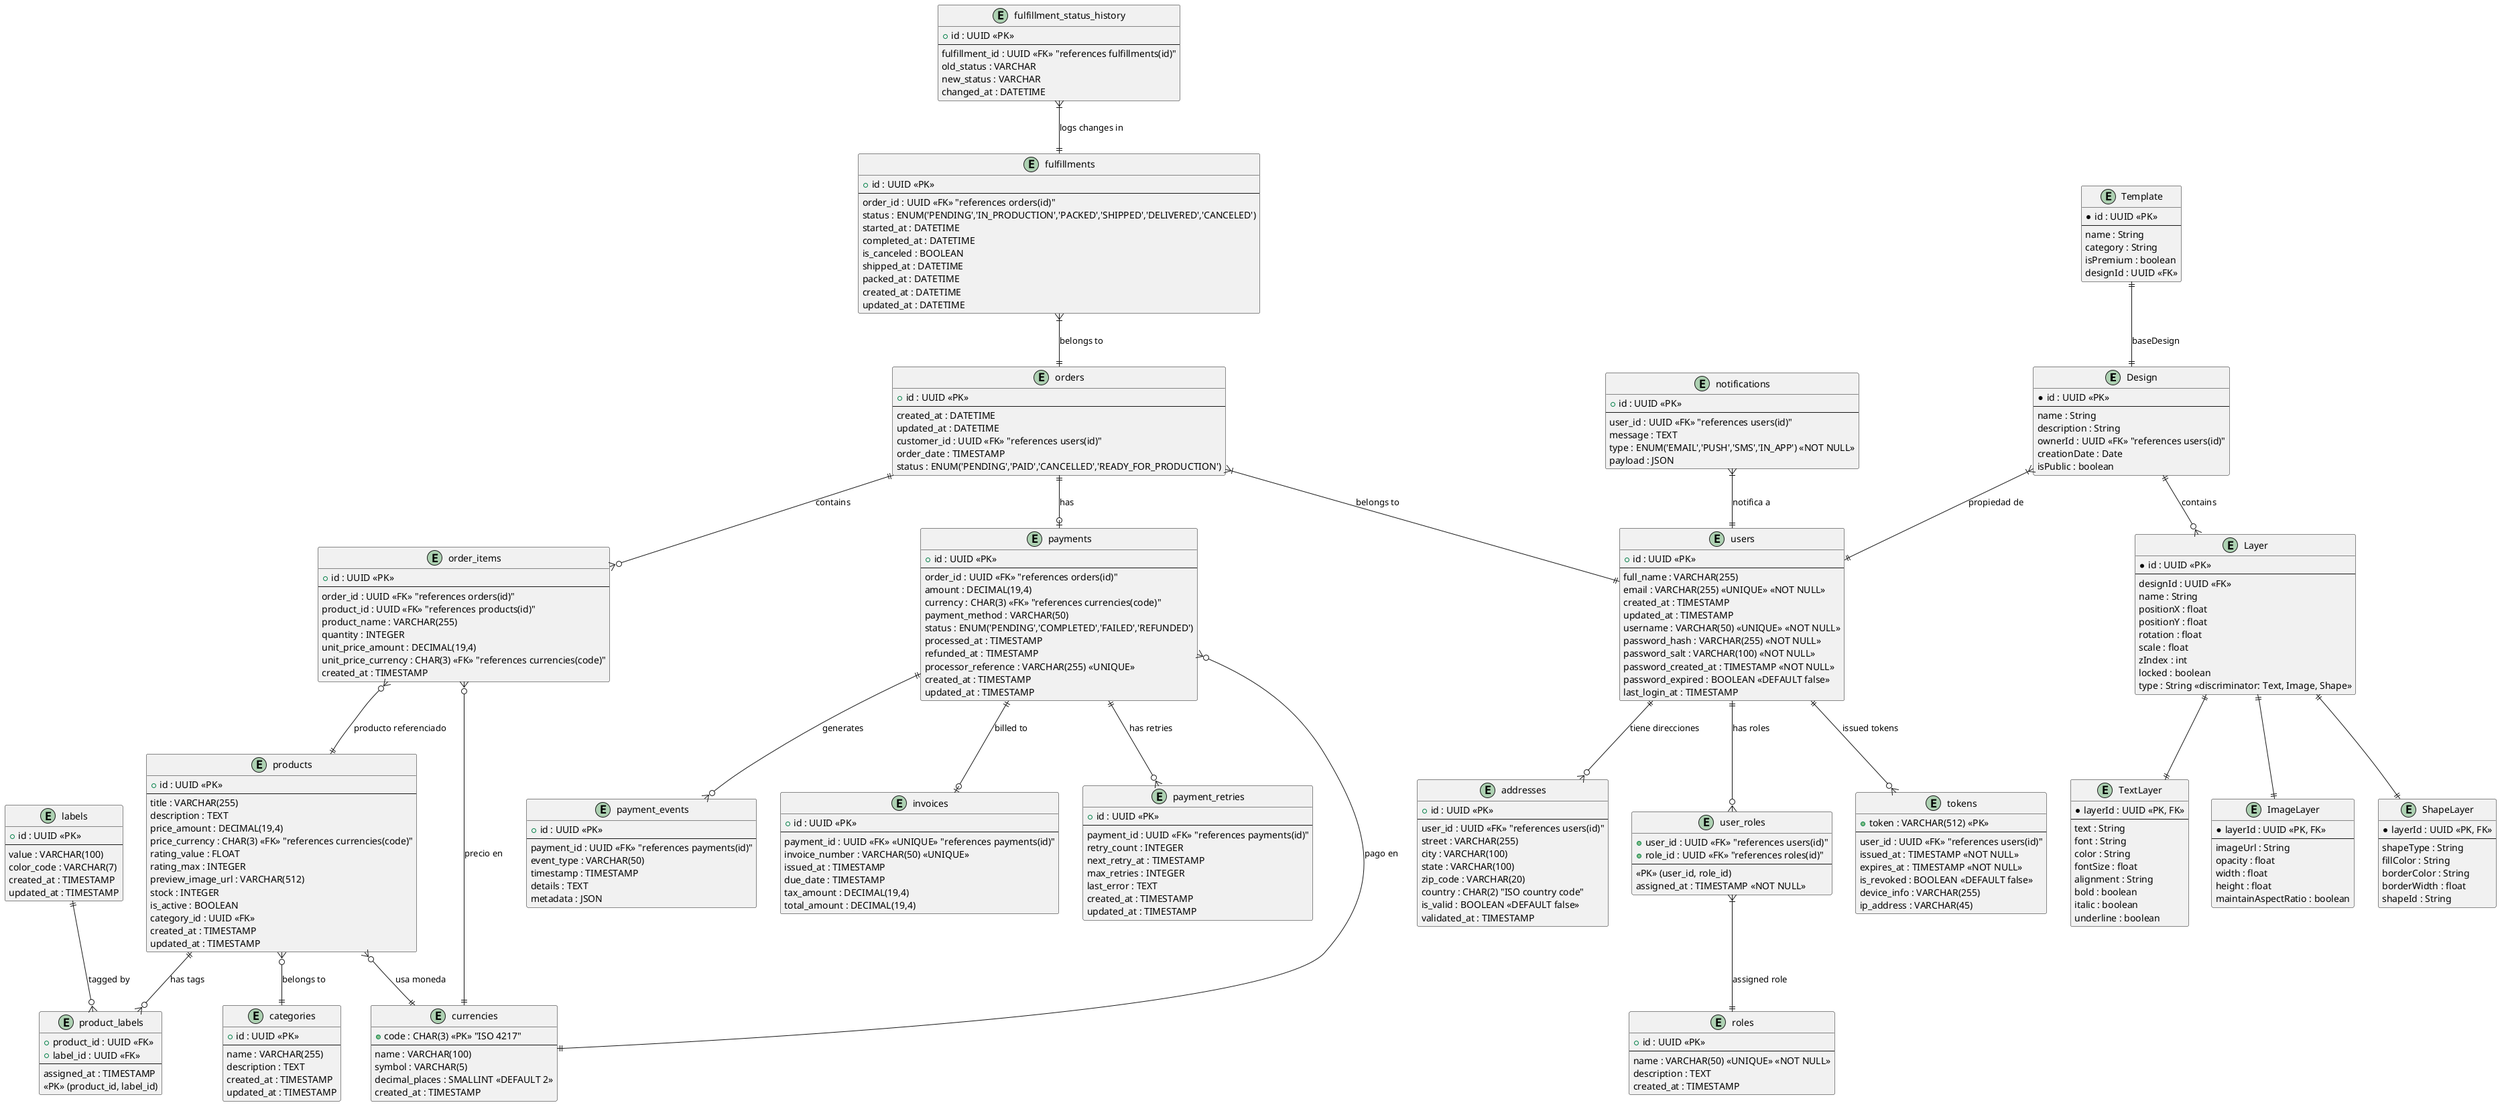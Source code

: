 @startuml

' =============================
' Design studio.puml
' =============================
entity "Design" {
  * id : UUID <<PK>>
  --
  name : String
  description : String
  ownerId : UUID <<FK>> "references users(id)"
  creationDate : Date
  isPublic : boolean
}

entity "Layer" {
  * id : UUID <<PK>>
  --
  designId : UUID <<FK>>
  name : String
  positionX : float
  positionY : float
  rotation : float
  scale : float
  zIndex : int
  locked : boolean
  type : String <<discriminator: Text, Image, Shape>>
}

entity "TextLayer" {
  * layerId : UUID <<PK, FK>>
  --
  text : String
  font : String
  color : String
  fontSize : float
  alignment : String
  bold : boolean
  italic : boolean
  underline : boolean
}

entity "ImageLayer" {
  * layerId : UUID <<PK, FK>>
  --
  imageUrl : String
  opacity : float
  width : float
  height : float
  maintainAspectRatio : boolean
}

entity "ShapeLayer" {
  * layerId : UUID <<PK, FK>>
  --
  shapeType : String
  fillColor : String
  borderColor : String
  borderWidth : float
  shapeId : String
}

entity "Template" {
  * id : UUID <<PK>>
  --
  name : String
  category : String
  isPremium : boolean
  designId : UUID <<FK>>
}


entity "users" {
  + id : UUID <<PK>>
  --
  full_name : VARCHAR(255)
  email : VARCHAR(255) <<UNIQUE>> <<NOT NULL>>
  created_at : TIMESTAMP
  updated_at : TIMESTAMP
  username : VARCHAR(50) <<UNIQUE>> <<NOT NULL>>
  password_hash : VARCHAR(255) <<NOT NULL>>
  password_salt : VARCHAR(100) <<NOT NULL>>
  password_created_at : TIMESTAMP <<NOT NULL>>
  password_expired : BOOLEAN <<DEFAULT false>>
  last_login_at : TIMESTAMP
}

' Relaciones
Design ||--o{ Layer : contains
Layer ||--|| TextLayer
Layer ||--|| ImageLayer
Layer ||--|| ShapeLayer
Template ||--|| Design : baseDesign
Design }|--|| users : "propiedad de"

' =============================
' Order Fulfillment.puml
' =============================

entity "fulfillments" {
  + id : UUID <<PK>>
  --
  order_id : UUID <<FK>> "references orders(id)"
  status : ENUM('PENDING','IN_PRODUCTION','PACKED','SHIPPED','DELIVERED','CANCELED')
  started_at : DATETIME
  completed_at : DATETIME
  is_canceled : BOOLEAN
  shipped_at : DATETIME
  packed_at : DATETIME
  created_at : DATETIME
  updated_at : DATETIME
}

entity "orders" {
  + id : UUID <<PK>>
  --
  created_at : DATETIME
  updated_at : DATETIME
  customer_id : UUID <<FK>> "references users(id)"
  order_date : TIMESTAMP
  status : ENUM('PENDING','PAID','CANCELLED','READY_FOR_PRODUCTION')
}

entity "fulfillment_status_history" {
  + id : UUID <<PK>>
  --
  fulfillment_id : UUID <<FK>> "references fulfillments(id)"
  old_status : VARCHAR
  new_status : VARCHAR
  changed_at : DATETIME
}

' Relationships
fulfillments }|--|| orders : "belongs to"
fulfillment_status_history }|--|| fulfillments : "logs changes in"

' =============================
' Order processing.puml
' =============================


entity "order_items" {
  + id : UUID <<PK>>
  --
  order_id : UUID <<FK>> "references orders(id)"
  product_id : UUID <<FK>> "references products(id)"
  product_name : VARCHAR(255)
  quantity : INTEGER
  unit_price_amount : DECIMAL(19,4)
  unit_price_currency : CHAR(3) <<FK>> "references currencies(code)"
  created_at : TIMESTAMP
}

entity "currencies" {
  + code : CHAR(3) <<PK>> "ISO 4217"
  --
  name : VARCHAR(100)
  symbol : VARCHAR(5)
  decimal_places : SMALLINT <<DEFAULT 2>>
  created_at : TIMESTAMP
}

entity "payments" {
  + id : UUID <<PK>>
  --
  order_id : UUID <<FK>> "references orders(id)"
  amount : DECIMAL(19,4)
  currency : CHAR(3) <<FK>> "references currencies(code)"
  payment_method : VARCHAR(50)
  status : ENUM('PENDING','COMPLETED','FAILED','REFUNDED')
  processed_at : TIMESTAMP
  refunded_at : TIMESTAMP
  processor_reference : VARCHAR(255) <<UNIQUE>>
  created_at : TIMESTAMP
  updated_at : TIMESTAMP
}

entity "products" {
  + id : UUID <<PK>>
  --
  title : VARCHAR(255)
  description : TEXT
  price_amount : DECIMAL(19,4)
  price_currency : CHAR(3) <<FK>> "references currencies(code)"
  rating_value : FLOAT
  rating_max : INTEGER
  preview_image_url : VARCHAR(512)
  stock : INTEGER
  is_active : BOOLEAN
  category_id : UUID <<FK>>
  created_at : TIMESTAMP
  updated_at : TIMESTAMP
}

' Relationships
orders }|--|| users : "belongs to"
orders ||--o{ order_items : "contains"
orders ||--o| payments : "has"
order_items }o--|| currencies : "precio en"
order_items }o--|| products : "producto referenciado"
payments }o--|| currencies : "pago en"

' =============================
' Payment Gateway.puml
' =============================

entity "payment_events" {
  + id : UUID <<PK>>
  --
  payment_id : UUID <<FK>> "references payments(id)"
  event_type : VARCHAR(50)
  timestamp : TIMESTAMP
  details : TEXT
  metadata : JSON
}

entity "invoices" {
  + id : UUID <<PK>>
  --
  payment_id : UUID <<FK>> <<UNIQUE>> "references payments(id)"
  invoice_number : VARCHAR(50) <<UNIQUE>>
  issued_at : TIMESTAMP
  due_date : TIMESTAMP
  tax_amount : DECIMAL(19,4)
  total_amount : DECIMAL(19,4)
}

entity "payment_retries" {
  + id : UUID <<PK>>
  --
  payment_id : UUID <<FK>> "references payments(id)"
  retry_count : INTEGER
  next_retry_at : TIMESTAMP
  max_retries : INTEGER
  last_error : TEXT
  created_at : TIMESTAMP
  updated_at : TIMESTAMP
}

' Relationships
payments ||--o{ payment_events : "generates"
payments ||--o| invoices : "billed to"
payments ||--o{ payment_retries : "has retries"

' =============================
' Product Catalog.puml
' =============================



entity "categories" {
  + id : UUID <<PK>>
  --
  name : VARCHAR(255)
  description : TEXT
  created_at : TIMESTAMP
  updated_at : TIMESTAMP
}

entity "labels" {
  + id : UUID <<PK>>
  --
  value : VARCHAR(100)
  color_code : VARCHAR(7)
  created_at : TIMESTAMP
  updated_at : TIMESTAMP
}

entity "product_labels" {
  + product_id : UUID <<FK>>
  + label_id : UUID <<FK>>
  --
  assigned_at : TIMESTAMP
  <<PK>> (product_id, label_id)
}

' Relationships
products }o--|| categories : belongs to
products ||--o{ product_labels : has tags
labels ||--o{ product_labels : tagged by
products }o--|| currencies : "usa moneda"

' =============================
' SharedKernel.puml
' =============================



entity "addresses" {
  + id : UUID <<PK>>
  --
  user_id : UUID <<FK>> "references users(id)"
  street : VARCHAR(255)
  city : VARCHAR(100)
  state : VARCHAR(100)
  zip_code : VARCHAR(20)
  country : CHAR(2) "ISO country code"
  is_valid : BOOLEAN <<DEFAULT false>>
  validated_at : TIMESTAMP
}

entity "notifications" {
  + id : UUID <<PK>>
  --
  user_id : UUID <<FK>> "references users(id)"
  message : TEXT
  type : ENUM('EMAIL','PUSH','SMS','IN_APP') <<NOT NULL>>
  payload : JSON
}

' Relationships
users ||--o{ addresses : "tiene direcciones"
notifications }|--|| users : "notifica a"

' =============================
' User Management.puml
' =============================

entity "roles" {
  + id : UUID <<PK>>
  --
  name : VARCHAR(50) <<UNIQUE>> <<NOT NULL>>
  description : TEXT
  created_at : TIMESTAMP
}

entity "user_roles" {
  + user_id : UUID <<FK>> "references users(id)"
  + role_id : UUID <<FK>> "references roles(id)"
  --
  <<PK>> (user_id, role_id)
  assigned_at : TIMESTAMP <<NOT NULL>>
}

entity "tokens" {
  + token : VARCHAR(512) <<PK>>
  --
  user_id : UUID <<FK>> "references users(id)"
  issued_at : TIMESTAMP <<NOT NULL>>
  expires_at : TIMESTAMP <<NOT NULL>>
  is_revoked : BOOLEAN <<DEFAULT false>>
  device_info : VARCHAR(255)
  ip_address : VARCHAR(45)
}

' Relationships
users ||--o{ user_roles : "has roles"
user_roles }|--|| roles : "assigned role"
users ||--o{ tokens : "issued tokens"

@enduml
